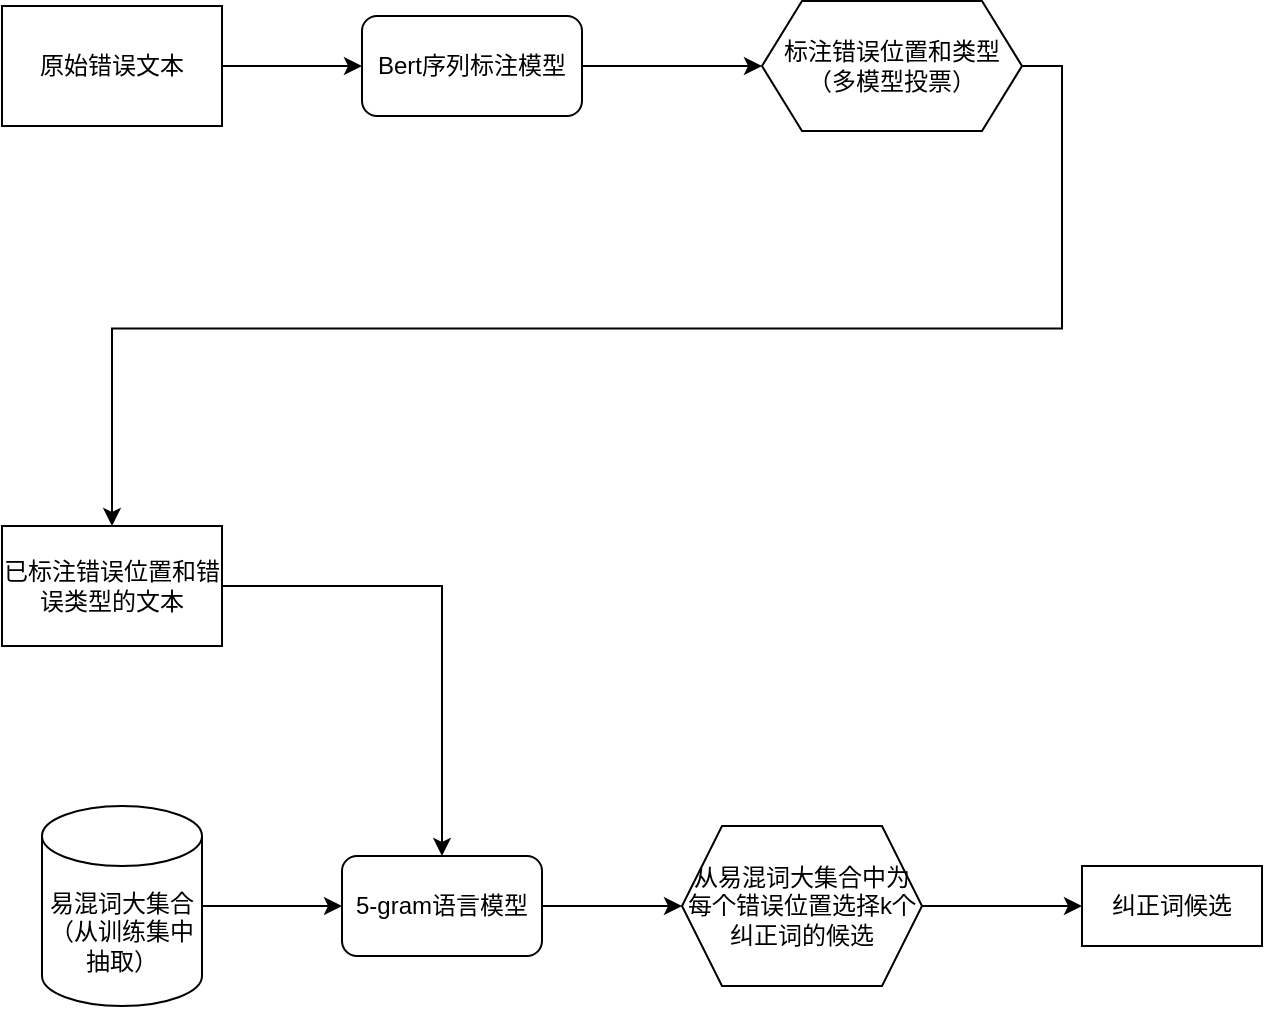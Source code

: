 <mxfile version="20.0.1" type="github">
  <diagram id="C5RBs43oDa-KdzZeNtuy" name="Page-1">
    <mxGraphModel dx="1422" dy="762" grid="1" gridSize="10" guides="1" tooltips="1" connect="1" arrows="1" fold="1" page="1" pageScale="1" pageWidth="827" pageHeight="1169" math="0" shadow="0">
      <root>
        <mxCell id="WIyWlLk6GJQsqaUBKTNV-0" />
        <mxCell id="WIyWlLk6GJQsqaUBKTNV-1" parent="WIyWlLk6GJQsqaUBKTNV-0" />
        <mxCell id="o0RipvDqpUGlfok2w_ck-6" style="edgeStyle=orthogonalEdgeStyle;rounded=0;orthogonalLoop=1;jettySize=auto;html=1;exitX=1;exitY=0.5;exitDx=0;exitDy=0;entryX=0.5;entryY=0;entryDx=0;entryDy=0;" edge="1" parent="WIyWlLk6GJQsqaUBKTNV-1" source="o0RipvDqpUGlfok2w_ck-11" target="o0RipvDqpUGlfok2w_ck-1">
          <mxGeometry relative="1" as="geometry">
            <mxPoint x="160" y="350" as="sourcePoint" />
          </mxGeometry>
        </mxCell>
        <mxCell id="o0RipvDqpUGlfok2w_ck-8" style="edgeStyle=orthogonalEdgeStyle;rounded=0;orthogonalLoop=1;jettySize=auto;html=1;exitX=1;exitY=0.5;exitDx=0;exitDy=0;entryX=0;entryY=0.5;entryDx=0;entryDy=0;" edge="1" parent="WIyWlLk6GJQsqaUBKTNV-1" source="o0RipvDqpUGlfok2w_ck-1" target="o0RipvDqpUGlfok2w_ck-7">
          <mxGeometry relative="1" as="geometry" />
        </mxCell>
        <mxCell id="o0RipvDqpUGlfok2w_ck-1" value="5-gram语言模型" style="rounded=1;whiteSpace=wrap;html=1;" vertex="1" parent="WIyWlLk6GJQsqaUBKTNV-1">
          <mxGeometry x="240" y="495" width="100" height="50" as="geometry" />
        </mxCell>
        <mxCell id="o0RipvDqpUGlfok2w_ck-5" style="edgeStyle=orthogonalEdgeStyle;rounded=0;orthogonalLoop=1;jettySize=auto;html=1;exitX=1;exitY=0.5;exitDx=0;exitDy=0;exitPerimeter=0;entryX=0;entryY=0.5;entryDx=0;entryDy=0;" edge="1" parent="WIyWlLk6GJQsqaUBKTNV-1" source="o0RipvDqpUGlfok2w_ck-2" target="o0RipvDqpUGlfok2w_ck-1">
          <mxGeometry relative="1" as="geometry" />
        </mxCell>
        <mxCell id="o0RipvDqpUGlfok2w_ck-2" value="易混词大集合&lt;br&gt;（从训练集中抽取）" style="shape=cylinder3;whiteSpace=wrap;html=1;boundedLbl=1;backgroundOutline=1;size=15;" vertex="1" parent="WIyWlLk6GJQsqaUBKTNV-1">
          <mxGeometry x="90" y="470" width="80" height="100" as="geometry" />
        </mxCell>
        <mxCell id="o0RipvDqpUGlfok2w_ck-10" value="" style="edgeStyle=orthogonalEdgeStyle;rounded=0;orthogonalLoop=1;jettySize=auto;html=1;" edge="1" parent="WIyWlLk6GJQsqaUBKTNV-1" source="o0RipvDqpUGlfok2w_ck-7" target="o0RipvDqpUGlfok2w_ck-9">
          <mxGeometry relative="1" as="geometry" />
        </mxCell>
        <mxCell id="o0RipvDqpUGlfok2w_ck-7" value="从易混词大集合中为每个错误位置选择k个纠正词的候选" style="shape=hexagon;perimeter=hexagonPerimeter2;whiteSpace=wrap;html=1;fixedSize=1;" vertex="1" parent="WIyWlLk6GJQsqaUBKTNV-1">
          <mxGeometry x="410" y="480" width="120" height="80" as="geometry" />
        </mxCell>
        <mxCell id="o0RipvDqpUGlfok2w_ck-9" value="纠正词候选" style="whiteSpace=wrap;html=1;" vertex="1" parent="WIyWlLk6GJQsqaUBKTNV-1">
          <mxGeometry x="610" y="500" width="90" height="40" as="geometry" />
        </mxCell>
        <mxCell id="o0RipvDqpUGlfok2w_ck-11" value="&lt;span style=&quot;&quot;&gt;已标注错误位置和错误类型的文本&lt;/span&gt;" style="rounded=0;whiteSpace=wrap;html=1;" vertex="1" parent="WIyWlLk6GJQsqaUBKTNV-1">
          <mxGeometry x="70" y="330" width="110" height="60" as="geometry" />
        </mxCell>
        <mxCell id="o0RipvDqpUGlfok2w_ck-16" style="edgeStyle=orthogonalEdgeStyle;rounded=0;orthogonalLoop=1;jettySize=auto;html=1;exitX=1;exitY=0.5;exitDx=0;exitDy=0;entryX=0;entryY=0.5;entryDx=0;entryDy=0;" edge="1" parent="WIyWlLk6GJQsqaUBKTNV-1" source="o0RipvDqpUGlfok2w_ck-12" target="o0RipvDqpUGlfok2w_ck-13">
          <mxGeometry relative="1" as="geometry" />
        </mxCell>
        <mxCell id="o0RipvDqpUGlfok2w_ck-12" value="&lt;span style=&quot;&quot;&gt;原始错误文本&lt;/span&gt;" style="rounded=0;whiteSpace=wrap;html=1;" vertex="1" parent="WIyWlLk6GJQsqaUBKTNV-1">
          <mxGeometry x="70" y="70" width="110" height="60" as="geometry" />
        </mxCell>
        <mxCell id="o0RipvDqpUGlfok2w_ck-17" style="edgeStyle=orthogonalEdgeStyle;rounded=0;orthogonalLoop=1;jettySize=auto;html=1;exitX=1;exitY=0.5;exitDx=0;exitDy=0;entryX=0;entryY=0.5;entryDx=0;entryDy=0;" edge="1" parent="WIyWlLk6GJQsqaUBKTNV-1" source="o0RipvDqpUGlfok2w_ck-13" target="o0RipvDqpUGlfok2w_ck-14">
          <mxGeometry relative="1" as="geometry" />
        </mxCell>
        <mxCell id="o0RipvDqpUGlfok2w_ck-13" value="Bert序列标注模型" style="rounded=1;whiteSpace=wrap;html=1;" vertex="1" parent="WIyWlLk6GJQsqaUBKTNV-1">
          <mxGeometry x="250" y="75" width="110" height="50" as="geometry" />
        </mxCell>
        <mxCell id="o0RipvDqpUGlfok2w_ck-15" style="edgeStyle=orthogonalEdgeStyle;rounded=0;orthogonalLoop=1;jettySize=auto;html=1;exitX=1;exitY=0.5;exitDx=0;exitDy=0;entryX=0.5;entryY=0;entryDx=0;entryDy=0;" edge="1" parent="WIyWlLk6GJQsqaUBKTNV-1" source="o0RipvDqpUGlfok2w_ck-14" target="o0RipvDqpUGlfok2w_ck-11">
          <mxGeometry relative="1" as="geometry" />
        </mxCell>
        <mxCell id="o0RipvDqpUGlfok2w_ck-14" value="标注错误位置和类型&lt;br&gt;（多模型投票）" style="shape=hexagon;perimeter=hexagonPerimeter2;whiteSpace=wrap;html=1;fixedSize=1;" vertex="1" parent="WIyWlLk6GJQsqaUBKTNV-1">
          <mxGeometry x="450" y="67.5" width="130" height="65" as="geometry" />
        </mxCell>
      </root>
    </mxGraphModel>
  </diagram>
</mxfile>
